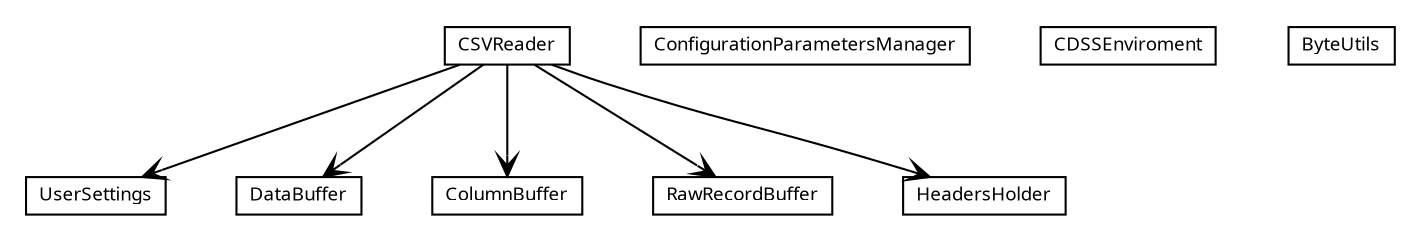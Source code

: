 #!/usr/local/bin/dot
#
# Class diagram 
# Generated by UMLGraph version R5_6 (http://www.umlgraph.org/)
#

digraph G {
	edge [fontname="Trebuchet MS",fontsize=10,labelfontname="Trebuchet MS",labelfontsize=10];
	node [fontname="Trebuchet MS",fontsize=10,shape=plaintext];
	nodesep=0.25;
	ranksep=0.5;
	// se.cambio.cds.util.misc.CSVReader
	c1636 [label=<<table title="se.cambio.cds.util.misc.CSVReader" border="0" cellborder="1" cellspacing="0" cellpadding="2" port="p" href="./CSVReader.html">
		<tr><td><table border="0" cellspacing="0" cellpadding="1">
<tr><td align="center" balign="center"><font face="Trebuchet MS"> CSVReader </font></td></tr>
		</table></td></tr>
		</table>>, URL="./CSVReader.html", fontname="Trebuchet MS", fontcolor="black", fontsize=9.0];
	// se.cambio.cds.util.misc.ConfigurationParametersManager
	c1637 [label=<<table title="se.cambio.cds.util.misc.ConfigurationParametersManager" border="0" cellborder="1" cellspacing="0" cellpadding="2" port="p" href="./ConfigurationParametersManager.html">
		<tr><td><table border="0" cellspacing="0" cellpadding="1">
<tr><td align="center" balign="center"><font face="Trebuchet MS"> ConfigurationParametersManager </font></td></tr>
		</table></td></tr>
		</table>>, URL="./ConfigurationParametersManager.html", fontname="Trebuchet MS", fontcolor="black", fontsize=9.0];
	// se.cambio.cds.util.misc.CDSSEnviroment
	c1638 [label=<<table title="se.cambio.cds.util.misc.CDSSEnviroment" border="0" cellborder="1" cellspacing="0" cellpadding="2" port="p" href="./CDSSEnviroment.html">
		<tr><td><table border="0" cellspacing="0" cellpadding="1">
<tr><td align="center" balign="center"><font face="Trebuchet MS"> CDSSEnviroment </font></td></tr>
		</table></td></tr>
		</table>>, URL="./CDSSEnviroment.html", fontname="Trebuchet MS", fontcolor="black", fontsize=9.0];
	// se.cambio.cds.util.misc.ByteUtils
	c1639 [label=<<table title="se.cambio.cds.util.misc.ByteUtils" border="0" cellborder="1" cellspacing="0" cellpadding="2" port="p" href="./ByteUtils.html">
		<tr><td><table border="0" cellspacing="0" cellpadding="1">
<tr><td align="center" balign="center"><font face="Trebuchet MS"> ByteUtils </font></td></tr>
		</table></td></tr>
		</table>>, URL="./ByteUtils.html", fontname="Trebuchet MS", fontcolor="black", fontsize=9.0];
	// se.cambio.cds.util.misc.CSVReader NAVASSOC se.cambio.cds.util.misc.CSVReader.UserSettings
	c1636:p -> c2144:p [taillabel="", label="", headlabel="", fontname="Trebuchet MS", fontcolor="black", fontsize=10.0, color="black", arrowhead=open];
	// se.cambio.cds.util.misc.CSVReader NAVASSOC se.cambio.cds.util.misc.CSVReader.DataBuffer
	c1636:p -> c2145:p [taillabel="", label="", headlabel="", fontname="Trebuchet MS", fontcolor="black", fontsize=10.0, color="black", arrowhead=open];
	// se.cambio.cds.util.misc.CSVReader NAVASSOC se.cambio.cds.util.misc.CSVReader.ColumnBuffer
	c1636:p -> c2146:p [taillabel="", label="", headlabel="", fontname="Trebuchet MS", fontcolor="black", fontsize=10.0, color="black", arrowhead=open];
	// se.cambio.cds.util.misc.CSVReader NAVASSOC se.cambio.cds.util.misc.CSVReader.RawRecordBuffer
	c1636:p -> c2147:p [taillabel="", label="", headlabel="", fontname="Trebuchet MS", fontcolor="black", fontsize=10.0, color="black", arrowhead=open];
	// se.cambio.cds.util.misc.CSVReader NAVASSOC se.cambio.cds.util.misc.CSVReader.HeadersHolder
	c1636:p -> c2148:p [taillabel="", label="", headlabel="", fontname="Trebuchet MS", fontcolor="black", fontsize=10.0, color="black", arrowhead=open];
	// se.cambio.cds.util.misc.CSVReader.RawRecordBuffer
	c2147 [label=<<table title="se.cambio.cds.util.misc.CSVReader.RawRecordBuffer" border="0" cellborder="1" cellspacing="0" cellpadding="2" port="p" href="http://java.sun.com/j2se/1.4.2/docs/api/se/cambio/cds/util/misc/CSVReader/RawRecordBuffer.html">
		<tr><td><table border="0" cellspacing="0" cellpadding="1">
<tr><td align="center" balign="center"><font face="Trebuchet MS"> RawRecordBuffer </font></td></tr>
		</table></td></tr>
		</table>>, URL="http://java.sun.com/j2se/1.4.2/docs/api/se/cambio/cds/util/misc/CSVReader/RawRecordBuffer.html", fontname="Trebuchet MS", fontcolor="black", fontsize=9.0];
	// se.cambio.cds.util.misc.CSVReader.UserSettings
	c2144 [label=<<table title="se.cambio.cds.util.misc.CSVReader.UserSettings" border="0" cellborder="1" cellspacing="0" cellpadding="2" port="p" href="http://java.sun.com/j2se/1.4.2/docs/api/se/cambio/cds/util/misc/CSVReader/UserSettings.html">
		<tr><td><table border="0" cellspacing="0" cellpadding="1">
<tr><td align="center" balign="center"><font face="Trebuchet MS"> UserSettings </font></td></tr>
		</table></td></tr>
		</table>>, URL="http://java.sun.com/j2se/1.4.2/docs/api/se/cambio/cds/util/misc/CSVReader/UserSettings.html", fontname="Trebuchet MS", fontcolor="black", fontsize=9.0];
	// se.cambio.cds.util.misc.CSVReader.HeadersHolder
	c2148 [label=<<table title="se.cambio.cds.util.misc.CSVReader.HeadersHolder" border="0" cellborder="1" cellspacing="0" cellpadding="2" port="p" href="http://java.sun.com/j2se/1.4.2/docs/api/se/cambio/cds/util/misc/CSVReader/HeadersHolder.html">
		<tr><td><table border="0" cellspacing="0" cellpadding="1">
<tr><td align="center" balign="center"><font face="Trebuchet MS"> HeadersHolder </font></td></tr>
		</table></td></tr>
		</table>>, URL="http://java.sun.com/j2se/1.4.2/docs/api/se/cambio/cds/util/misc/CSVReader/HeadersHolder.html", fontname="Trebuchet MS", fontcolor="black", fontsize=9.0];
	// se.cambio.cds.util.misc.CSVReader.ColumnBuffer
	c2146 [label=<<table title="se.cambio.cds.util.misc.CSVReader.ColumnBuffer" border="0" cellborder="1" cellspacing="0" cellpadding="2" port="p" href="http://java.sun.com/j2se/1.4.2/docs/api/se/cambio/cds/util/misc/CSVReader/ColumnBuffer.html">
		<tr><td><table border="0" cellspacing="0" cellpadding="1">
<tr><td align="center" balign="center"><font face="Trebuchet MS"> ColumnBuffer </font></td></tr>
		</table></td></tr>
		</table>>, URL="http://java.sun.com/j2se/1.4.2/docs/api/se/cambio/cds/util/misc/CSVReader/ColumnBuffer.html", fontname="Trebuchet MS", fontcolor="black", fontsize=9.0];
	// se.cambio.cds.util.misc.CSVReader.DataBuffer
	c2145 [label=<<table title="se.cambio.cds.util.misc.CSVReader.DataBuffer" border="0" cellborder="1" cellspacing="0" cellpadding="2" port="p" href="http://java.sun.com/j2se/1.4.2/docs/api/se/cambio/cds/util/misc/CSVReader/DataBuffer.html">
		<tr><td><table border="0" cellspacing="0" cellpadding="1">
<tr><td align="center" balign="center"><font face="Trebuchet MS"> DataBuffer </font></td></tr>
		</table></td></tr>
		</table>>, URL="http://java.sun.com/j2se/1.4.2/docs/api/se/cambio/cds/util/misc/CSVReader/DataBuffer.html", fontname="Trebuchet MS", fontcolor="black", fontsize=9.0];
}

